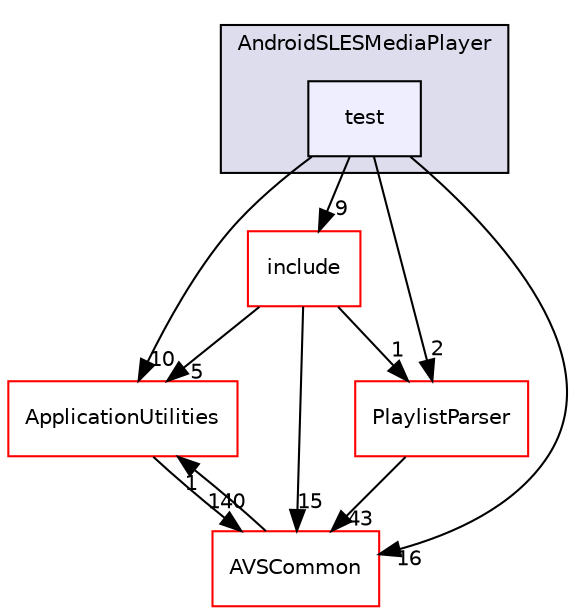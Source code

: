 digraph "/workplace/avs-device-sdk/MediaPlayer/AndroidSLESMediaPlayer/test" {
  compound=true
  node [ fontsize="10", fontname="Helvetica"];
  edge [ labelfontsize="10", labelfontname="Helvetica"];
  subgraph clusterdir_b97c8a12362aabf73b92afdea21f65db {
    graph [ bgcolor="#ddddee", pencolor="black", label="AndroidSLESMediaPlayer" fontname="Helvetica", fontsize="10", URL="dir_b97c8a12362aabf73b92afdea21f65db.html"]
  dir_09f8576ebf0d3cd6a2f3f83ce5a8feb1 [shape=box, label="test", style="filled", fillcolor="#eeeeff", pencolor="black", URL="dir_09f8576ebf0d3cd6a2f3f83ce5a8feb1.html"];
  }
  dir_748b5abbb33df61eda67007924a1a0cb [shape=box label="ApplicationUtilities" fillcolor="white" style="filled" color="red" URL="dir_748b5abbb33df61eda67007924a1a0cb.html"];
  dir_655fbec917b1f23289d3ed8ec9803bf1 [shape=box label="PlaylistParser" fillcolor="white" style="filled" color="red" URL="dir_655fbec917b1f23289d3ed8ec9803bf1.html"];
  dir_7b5c7f5aa6c9c2118e08133913118a4b [shape=box label="include" fillcolor="white" style="filled" color="red" URL="dir_7b5c7f5aa6c9c2118e08133913118a4b.html"];
  dir_13e65effb2bde530b17b3d5eefcd0266 [shape=box label="AVSCommon" fillcolor="white" style="filled" color="red" URL="dir_13e65effb2bde530b17b3d5eefcd0266.html"];
  dir_748b5abbb33df61eda67007924a1a0cb->dir_13e65effb2bde530b17b3d5eefcd0266 [headlabel="140", labeldistance=1.5 headhref="dir_000097_000017.html"];
  dir_655fbec917b1f23289d3ed8ec9803bf1->dir_13e65effb2bde530b17b3d5eefcd0266 [headlabel="43", labeldistance=1.5 headhref="dir_000518_000017.html"];
  dir_7b5c7f5aa6c9c2118e08133913118a4b->dir_748b5abbb33df61eda67007924a1a0cb [headlabel="5", labeldistance=1.5 headhref="dir_000496_000097.html"];
  dir_7b5c7f5aa6c9c2118e08133913118a4b->dir_655fbec917b1f23289d3ed8ec9803bf1 [headlabel="1", labeldistance=1.5 headhref="dir_000496_000518.html"];
  dir_7b5c7f5aa6c9c2118e08133913118a4b->dir_13e65effb2bde530b17b3d5eefcd0266 [headlabel="15", labeldistance=1.5 headhref="dir_000496_000017.html"];
  dir_13e65effb2bde530b17b3d5eefcd0266->dir_748b5abbb33df61eda67007924a1a0cb [headlabel="1", labeldistance=1.5 headhref="dir_000017_000097.html"];
  dir_09f8576ebf0d3cd6a2f3f83ce5a8feb1->dir_748b5abbb33df61eda67007924a1a0cb [headlabel="10", labeldistance=1.5 headhref="dir_000499_000097.html"];
  dir_09f8576ebf0d3cd6a2f3f83ce5a8feb1->dir_655fbec917b1f23289d3ed8ec9803bf1 [headlabel="2", labeldistance=1.5 headhref="dir_000499_000518.html"];
  dir_09f8576ebf0d3cd6a2f3f83ce5a8feb1->dir_7b5c7f5aa6c9c2118e08133913118a4b [headlabel="9", labeldistance=1.5 headhref="dir_000499_000496.html"];
  dir_09f8576ebf0d3cd6a2f3f83ce5a8feb1->dir_13e65effb2bde530b17b3d5eefcd0266 [headlabel="16", labeldistance=1.5 headhref="dir_000499_000017.html"];
}
